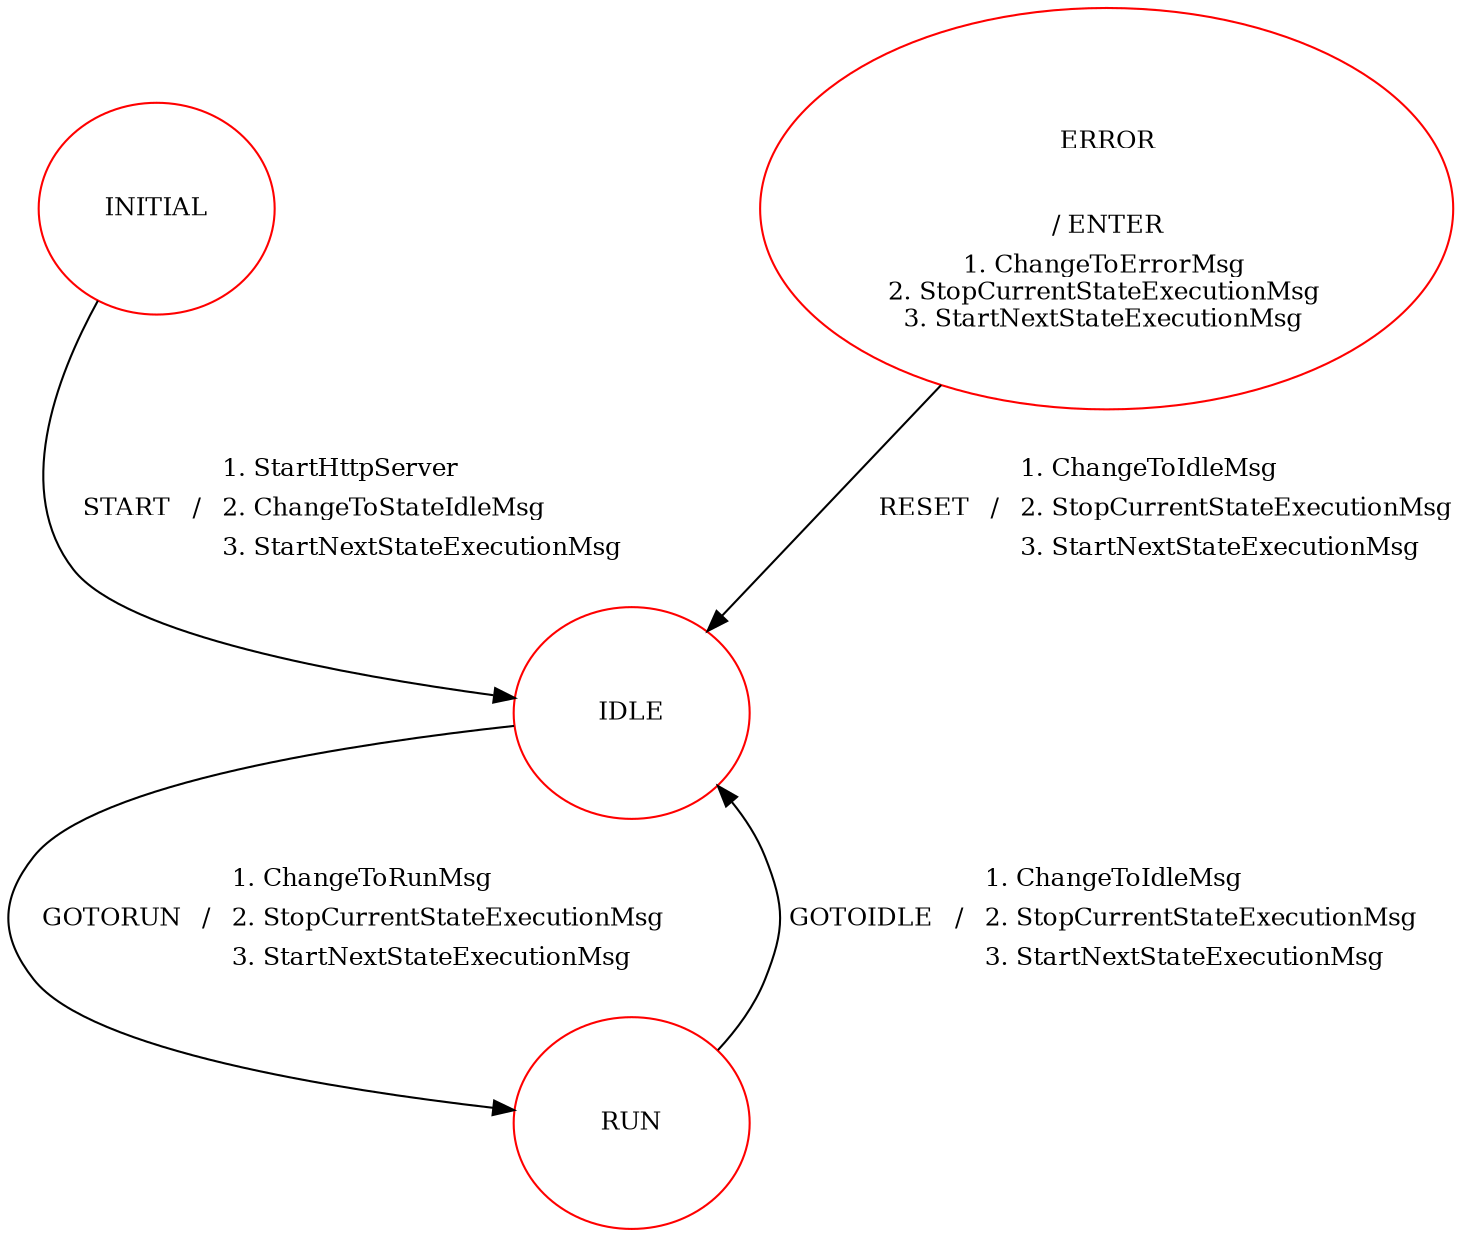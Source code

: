 digraph G {
rankdir=TD
nodesep=2.5
"INITIAL" [style=filled, fillcolor=white, color=red,label=<<TABLE border="0" cellborder="0"><TR><TD width="60" height="60"><font point-size="12">INITIAL</font></TD></TR></TABLE>>]
"IDLE" [style=filled, fillcolor=white, color=red,label=<<TABLE border="0" cellborder="0"><TR><TD width="60" height="60"><font point-size="12">IDLE</font></TD></TR></TABLE>>]
"RUN" [style=filled, fillcolor=white, color=red,label=<<TABLE border="0" cellborder="0"><TR><TD width="60" height="60"><font point-size="12">RUN</font></TD></TR></TABLE>>]
"ERROR" [style=filled, fillcolor=white, color=red,label=<<TABLE border="0" cellborder="0"><TR><TD width="60" height="60"><font point-size="12">ERROR</font></TD></TR><TR><TD><font point-size="12"> / ENTER </font></TD></TR><TR><TD><font point-size="12">1. ChangeToErrorMsg <BR/>2. StopCurrentStateExecutionMsg <BR/>3. StartNextStateExecutionMsg <BR/></font></TD></TR></TABLE>>]
"INITIAL"->"IDLE" [label= <<TABLE border="0" cellborder="0"><TR><TD ROWSPAN="3"><font point-size="12">START</font></TD><TD ALIGN="CENTER" ROWSPAN="3"><font point-size="12"> / </font></TD><TD ALIGN="LEFT"><font point-size="12">1. StartHttpServer </font></TD></TR><TR><TD ALIGN="LEFT"><font point-size="12">2. ChangeToStateIdleMsg </font></TD></TR><TR><TD ALIGN="LEFT"><font point-size="12">3. StartNextStateExecutionMsg </font></TD></TR></TABLE>>]
"IDLE"->"RUN" [label= <<TABLE border="0" cellborder="0"><TR><TD ROWSPAN="3"><font point-size="12">GOTORUN</font></TD><TD ALIGN="CENTER" ROWSPAN="3"><font point-size="12"> / </font></TD><TD ALIGN="LEFT"><font point-size="12">1. ChangeToRunMsg </font></TD></TR><TR><TD ALIGN="LEFT"><font point-size="12">2. StopCurrentStateExecutionMsg </font></TD></TR><TR><TD ALIGN="LEFT"><font point-size="12">3. StartNextStateExecutionMsg </font></TD></TR></TABLE>>]
"RUN"->"IDLE" [label= <<TABLE border="0" cellborder="0"><TR><TD ROWSPAN="3"><font point-size="12">GOTOIDLE</font></TD><TD ALIGN="CENTER" ROWSPAN="3"><font point-size="12"> / </font></TD><TD ALIGN="LEFT"><font point-size="12">1. ChangeToIdleMsg </font></TD></TR><TR><TD ALIGN="LEFT"><font point-size="12">2. StopCurrentStateExecutionMsg </font></TD></TR><TR><TD ALIGN="LEFT"><font point-size="12">3. StartNextStateExecutionMsg </font></TD></TR></TABLE>>]
"ERROR"->"IDLE" [label= <<TABLE border="0" cellborder="0"><TR><TD ROWSPAN="3"><font point-size="12">RESET</font></TD><TD ALIGN="CENTER" ROWSPAN="3"><font point-size="12"> / </font></TD><TD ALIGN="LEFT"><font point-size="12">1. ChangeToIdleMsg </font></TD></TR><TR><TD ALIGN="LEFT"><font point-size="12">2. StopCurrentStateExecutionMsg </font></TD></TR><TR><TD ALIGN="LEFT"><font point-size="12">3. StartNextStateExecutionMsg </font></TD></TR></TABLE>>]
}
